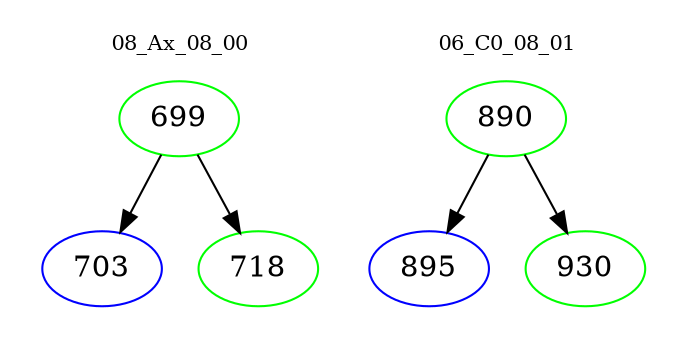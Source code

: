digraph{
subgraph cluster_0 {
color = white
label = "08_Ax_08_00";
fontsize=10;
T0_699 [label="699", color="green"]
T0_699 -> T0_703 [color="black"]
T0_703 [label="703", color="blue"]
T0_699 -> T0_718 [color="black"]
T0_718 [label="718", color="green"]
}
subgraph cluster_1 {
color = white
label = "06_C0_08_01";
fontsize=10;
T1_890 [label="890", color="green"]
T1_890 -> T1_895 [color="black"]
T1_895 [label="895", color="blue"]
T1_890 -> T1_930 [color="black"]
T1_930 [label="930", color="green"]
}
}
